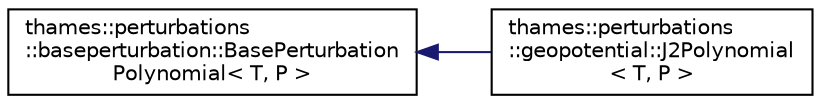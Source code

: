 digraph "Graphical Class Hierarchy"
{
 // LATEX_PDF_SIZE
  edge [fontname="Helvetica",fontsize="10",labelfontname="Helvetica",labelfontsize="10"];
  node [fontname="Helvetica",fontsize="10",shape=record];
  rankdir="LR";
  Node0 [label="thames::perturbations\l::baseperturbation::BasePerturbation\lPolynomial\< T, P \>",height=0.2,width=0.4,color="black", fillcolor="white", style="filled",URL="$classthames_1_1perturbations_1_1baseperturbation_1_1BasePerturbationPolynomial.html",tooltip="Class for the base perturbation for polynomial distributions."];
  Node0 -> Node1 [dir="back",color="midnightblue",fontsize="10",style="solid",fontname="Helvetica"];
  Node1 [label="thames::perturbations\l::geopotential::J2Polynomial\l\< T, P \>",height=0.2,width=0.4,color="black", fillcolor="white", style="filled",URL="$classthames_1_1perturbations_1_1geopotential_1_1J2Polynomial.html",tooltip="Class for the perturbation resulting from the J2-term."];
}
